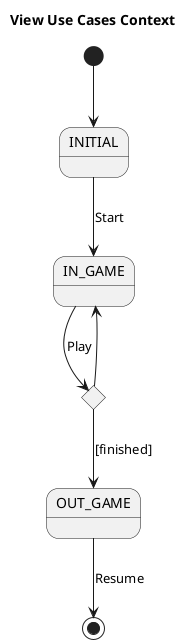 @startuml ViewUseCasesContext
title View Use Cases Context
state INITIAL
state IN_GAME
state OUT_GAME

state if_finished <<choice>>

[*] --> INITIAL
INITIAL --> IN_GAME : Start
IN_GAME --> if_finished : Play
if_finished --> IN_GAME
if_finished --> OUT_GAME : [finished]
OUT_GAME --> [*] : Resume
@enduml